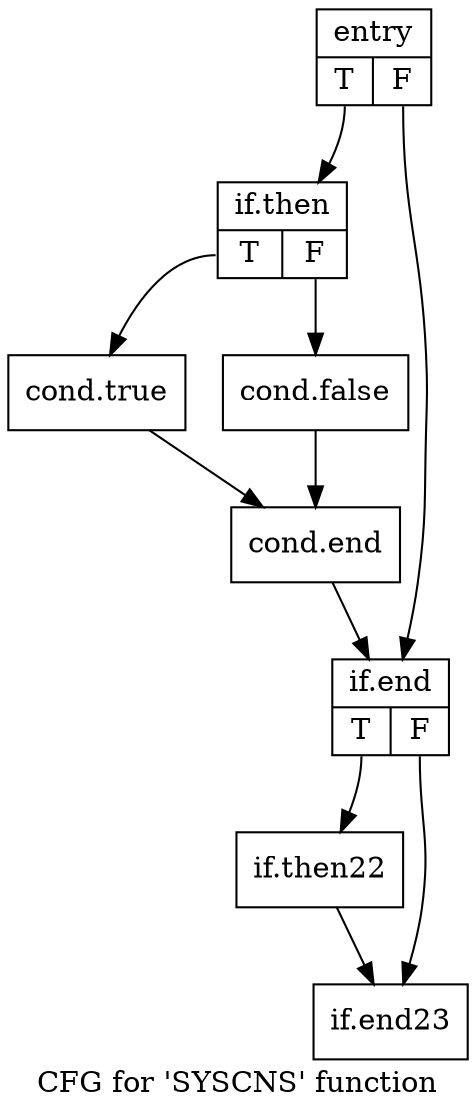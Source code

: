 digraph "CFG for 'SYSCNS' function" {
	label="CFG for 'SYSCNS' function";

	Node0x6019080 [shape=record,label="{entry|{<s0>T|<s1>F}}"];
	Node0x6019080:s0 -> Node0x6021a60;
	Node0x6019080:s1 -> Node0x6021b30;
	Node0x6021a60 [shape=record,label="{if.then|{<s0>T|<s1>F}}"];
	Node0x6021a60:s0 -> Node0x6020e50;
	Node0x6021a60:s1 -> Node0x6020f00;
	Node0x6020e50 [shape=record,label="{cond.true}"];
	Node0x6020e50 -> Node0x6022140;
	Node0x6020f00 [shape=record,label="{cond.false}"];
	Node0x6020f00 -> Node0x6022140;
	Node0x6022140 [shape=record,label="{cond.end}"];
	Node0x6022140 -> Node0x6021b30;
	Node0x6021b30 [shape=record,label="{if.end|{<s0>T|<s1>F}}"];
	Node0x6021b30:s0 -> Node0x6022580;
	Node0x6021b30:s1 -> Node0x6022660;
	Node0x6022580 [shape=record,label="{if.then22}"];
	Node0x6022580 -> Node0x6022660;
	Node0x6022660 [shape=record,label="{if.end23}"];
}
